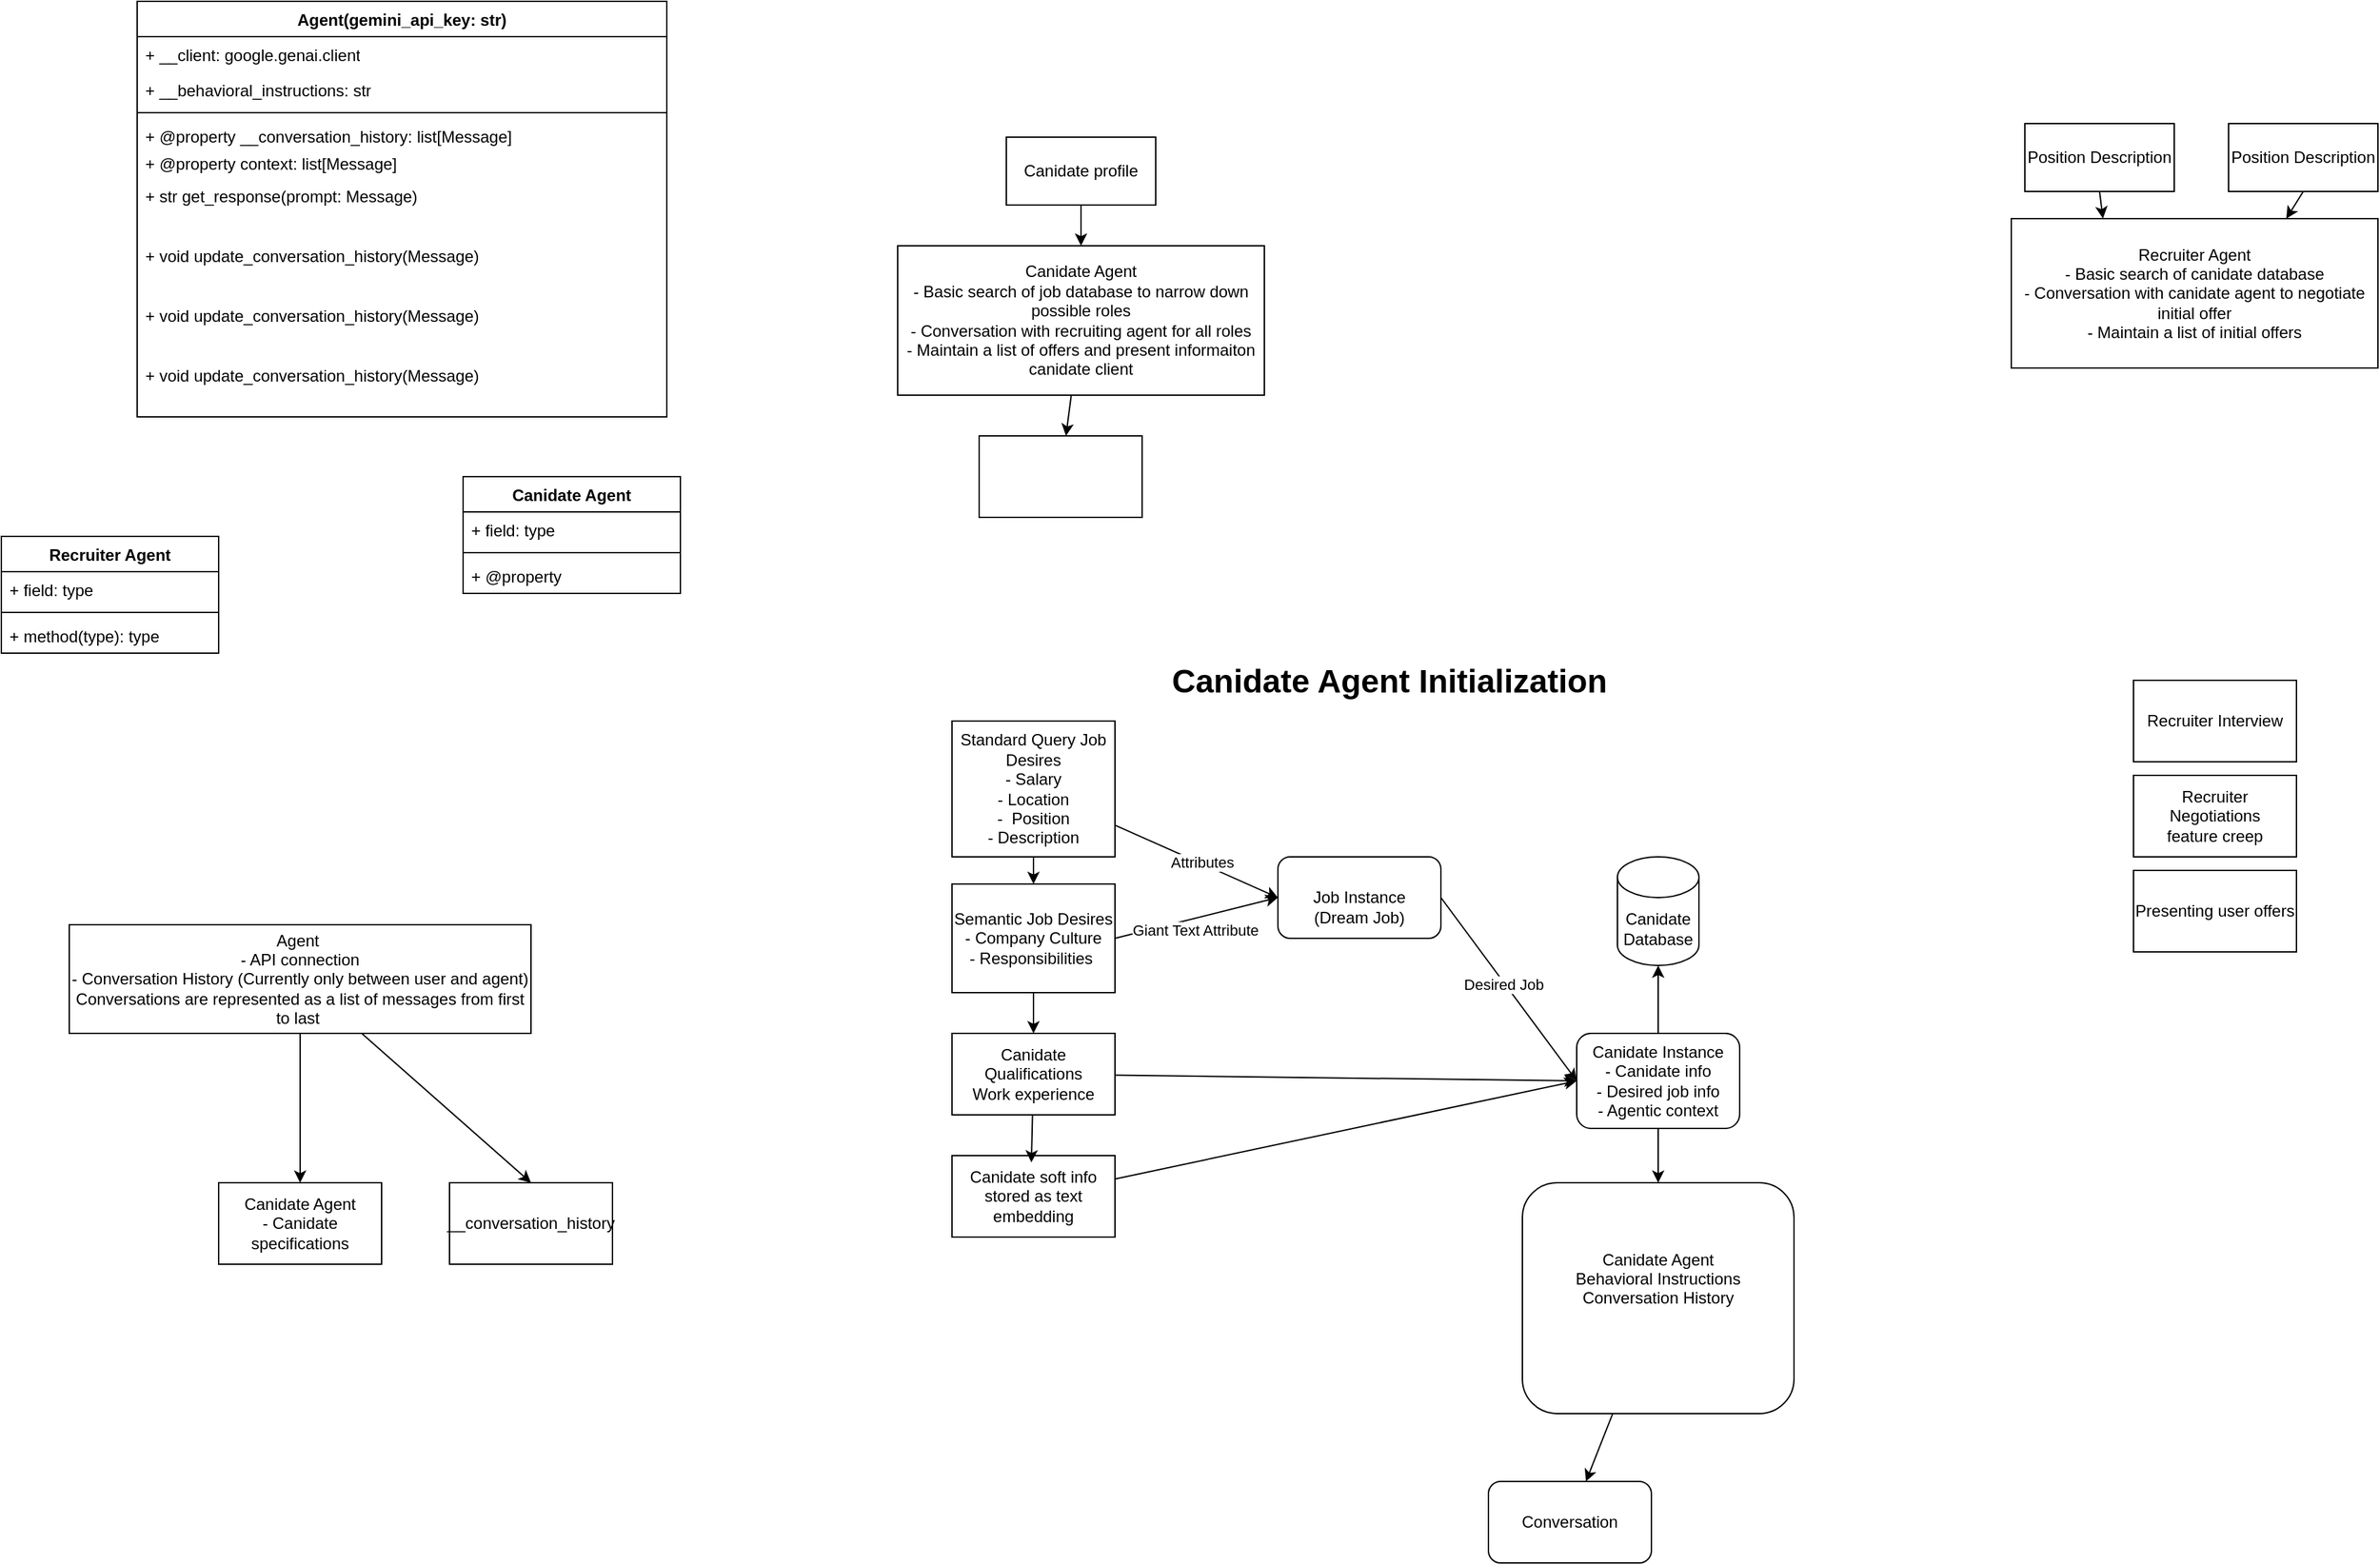 <mxfile>
    <diagram id="nXNv6R9ZOGS5gi4z82Ms" name="Page-1">
        <mxGraphModel dx="1475" dy="381" grid="1" gridSize="10" guides="1" tooltips="1" connect="1" arrows="1" fold="1" page="1" pageScale="1" pageWidth="850" pageHeight="1100" math="0" shadow="0">
            <root>
                <mxCell id="0"/>
                <mxCell id="1" parent="0"/>
                <mxCell id="17" style="edgeStyle=none;html=1;" parent="1" source="14" target="16" edge="1">
                    <mxGeometry relative="1" as="geometry"/>
                </mxCell>
                <mxCell id="14" value="Canidate profile" style="whiteSpace=wrap;html=1;" parent="1" vertex="1">
                    <mxGeometry x="70" y="340" width="110" height="50" as="geometry"/>
                </mxCell>
                <mxCell id="15" value="Recruiter Agent&lt;div&gt;- Basic search of canidate database&lt;/div&gt;&lt;div&gt;- Conversation with canidate agent to negotiate initial offer&lt;/div&gt;&lt;div&gt;- Maintain a list of initial offers&lt;/div&gt;" style="whiteSpace=wrap;html=1;" parent="1" vertex="1">
                    <mxGeometry x="810" y="400" width="270" height="110" as="geometry"/>
                </mxCell>
                <mxCell id="23" value="" style="edgeStyle=none;html=1;" parent="1" source="16" target="22" edge="1">
                    <mxGeometry relative="1" as="geometry"/>
                </mxCell>
                <mxCell id="16" value="Canidate Agent&lt;div&gt;- Basic search of job database to narrow down possible roles&lt;/div&gt;&lt;div&gt;- Conversation with recruiting agent for all roles&lt;/div&gt;&lt;div&gt;- Maintain a list of offers and present informaiton canidate client&lt;/div&gt;" style="whiteSpace=wrap;html=1;" parent="1" vertex="1">
                    <mxGeometry x="-10" y="420" width="270" height="110" as="geometry"/>
                </mxCell>
                <mxCell id="18" style="edgeStyle=none;html=1;entryX=0.25;entryY=0;entryDx=0;entryDy=0;exitX=0.5;exitY=1;exitDx=0;exitDy=0;" parent="1" source="20" target="15" edge="1">
                    <mxGeometry relative="1" as="geometry">
                        <mxPoint x="990" y="390" as="targetPoint"/>
                    </mxGeometry>
                </mxCell>
                <mxCell id="21" style="edgeStyle=none;html=1;exitX=0.5;exitY=1;exitDx=0;exitDy=0;entryX=0.75;entryY=0;entryDx=0;entryDy=0;" parent="1" source="19" target="15" edge="1">
                    <mxGeometry relative="1" as="geometry"/>
                </mxCell>
                <mxCell id="19" value="Position Description" style="whiteSpace=wrap;html=1;" parent="1" vertex="1">
                    <mxGeometry x="970" y="330" width="110" height="50" as="geometry"/>
                </mxCell>
                <mxCell id="20" value="Position Description" style="whiteSpace=wrap;html=1;" parent="1" vertex="1">
                    <mxGeometry x="820" y="330" width="110" height="50" as="geometry"/>
                </mxCell>
                <mxCell id="22" value="" style="whiteSpace=wrap;html=1;" parent="1" vertex="1">
                    <mxGeometry x="50" y="560" width="120" height="60" as="geometry"/>
                </mxCell>
                <mxCell id="28" value="" style="edgeStyle=none;html=1;entryX=0;entryY=0.5;entryDx=0;entryDy=0;" parent="1" source="25" target="66" edge="1">
                    <mxGeometry relative="1" as="geometry">
                        <mxPoint x="260" y="870" as="targetPoint"/>
                    </mxGeometry>
                </mxCell>
                <mxCell id="49" value="Attributes" style="edgeLabel;html=1;align=center;verticalAlign=middle;resizable=0;points=[];" parent="28" vertex="1" connectable="0">
                    <mxGeometry x="0.053" y="1" relative="1" as="geometry">
                        <mxPoint as="offset"/>
                    </mxGeometry>
                </mxCell>
                <mxCell id="46" value="" style="edgeStyle=none;html=1;" parent="1" source="25" target="45" edge="1">
                    <mxGeometry relative="1" as="geometry"/>
                </mxCell>
                <mxCell id="25" value="Standard Query Job Desires&lt;br&gt;&lt;div&gt;- Salary&lt;/div&gt;&lt;div&gt;- Location&lt;/div&gt;&lt;div&gt;-&amp;nbsp; Position&lt;/div&gt;&lt;div&gt;- Description&lt;/div&gt;" style="whiteSpace=wrap;html=1;" parent="1" vertex="1">
                    <mxGeometry x="30" y="770" width="120" height="100" as="geometry"/>
                </mxCell>
                <mxCell id="60" style="edgeStyle=none;html=1;exitX=1;exitY=0.5;exitDx=0;exitDy=0;entryX=0;entryY=0.5;entryDx=0;entryDy=0;" parent="1" source="66" target="67" edge="1">
                    <mxGeometry relative="1" as="geometry">
                        <mxPoint x="380" y="870" as="sourcePoint"/>
                        <mxPoint x="485.32" y="1036.19" as="targetPoint"/>
                    </mxGeometry>
                </mxCell>
                <mxCell id="62" value="Desired Job" style="edgeLabel;html=1;align=center;verticalAlign=middle;resizable=0;points=[];" parent="60" vertex="1" connectable="0">
                    <mxGeometry x="-0.074" y="-1" relative="1" as="geometry">
                        <mxPoint as="offset"/>
                    </mxGeometry>
                </mxCell>
                <mxCell id="59" value="" style="edgeStyle=none;html=1;entryX=0;entryY=0.5;entryDx=0;entryDy=0;" parent="1" source="29" target="67" edge="1">
                    <mxGeometry relative="1" as="geometry">
                        <mxPoint x="490" y="1034.348" as="targetPoint"/>
                    </mxGeometry>
                </mxCell>
                <mxCell id="29" value="Canidate Qualifications&lt;div&gt;Work experience&lt;/div&gt;" style="whiteSpace=wrap;html=1;" parent="1" vertex="1">
                    <mxGeometry x="30" y="1000" width="120" height="60" as="geometry"/>
                </mxCell>
                <mxCell id="68" style="edgeStyle=none;html=1;entryX=0;entryY=0.5;entryDx=0;entryDy=0;" parent="1" source="33" target="67" edge="1">
                    <mxGeometry relative="1" as="geometry"/>
                </mxCell>
                <mxCell id="33" value="Canidate soft info&lt;div&gt;stored as text embedding&lt;/div&gt;" style="whiteSpace=wrap;html=1;" parent="1" vertex="1">
                    <mxGeometry x="30" y="1090" width="120" height="60" as="geometry"/>
                </mxCell>
                <mxCell id="34" style="edgeStyle=none;html=1;entryX=0.487;entryY=0.084;entryDx=0;entryDy=0;entryPerimeter=0;" parent="1" source="29" target="33" edge="1">
                    <mxGeometry relative="1" as="geometry"/>
                </mxCell>
                <mxCell id="38" value="Presenting user offers" style="whiteSpace=wrap;html=1;" parent="1" vertex="1">
                    <mxGeometry x="900" y="880" width="120" height="60" as="geometry"/>
                </mxCell>
                <mxCell id="40" value="Recruiter Negotiations&lt;div&gt;feature creep&lt;/div&gt;" style="whiteSpace=wrap;html=1;" parent="1" vertex="1">
                    <mxGeometry x="900" y="810" width="120" height="60" as="geometry"/>
                </mxCell>
                <mxCell id="41" value="Recruiter Interview" style="whiteSpace=wrap;html=1;" parent="1" vertex="1">
                    <mxGeometry x="900" y="740" width="120" height="60" as="geometry"/>
                </mxCell>
                <mxCell id="47" style="edgeStyle=none;html=1;exitX=1;exitY=0.5;exitDx=0;exitDy=0;entryX=0;entryY=0.5;entryDx=0;entryDy=0;" parent="1" source="45" target="66" edge="1">
                    <mxGeometry relative="1" as="geometry">
                        <mxPoint x="260" y="870" as="targetPoint"/>
                    </mxGeometry>
                </mxCell>
                <mxCell id="48" value="Giant Text Attribute" style="edgeLabel;html=1;align=center;verticalAlign=middle;resizable=0;points=[];" parent="47" vertex="1" connectable="0">
                    <mxGeometry x="-0.117" y="-5" relative="1" as="geometry">
                        <mxPoint x="5" y="2" as="offset"/>
                    </mxGeometry>
                </mxCell>
                <mxCell id="51" style="edgeStyle=none;html=1;exitX=0.5;exitY=1;exitDx=0;exitDy=0;entryX=0.5;entryY=0;entryDx=0;entryDy=0;" parent="1" source="45" target="29" edge="1">
                    <mxGeometry relative="1" as="geometry"/>
                </mxCell>
                <mxCell id="45" value="Semantic Job Desires&lt;div&gt;- Company Culture&lt;/div&gt;&lt;div&gt;- Responsibilities&amp;nbsp;&lt;/div&gt;" style="whiteSpace=wrap;html=1;" parent="1" vertex="1">
                    <mxGeometry x="30" y="890" width="120" height="80" as="geometry"/>
                </mxCell>
                <mxCell id="50" value="Canidate Database" style="shape=cylinder3;whiteSpace=wrap;html=1;boundedLbl=1;backgroundOutline=1;size=15;" parent="1" vertex="1">
                    <mxGeometry x="520" y="870" width="60" height="80" as="geometry"/>
                </mxCell>
                <mxCell id="65" style="edgeStyle=none;html=1;exitX=0.5;exitY=0;exitDx=0;exitDy=0;entryX=0.5;entryY=1;entryDx=0;entryDy=0;entryPerimeter=0;" parent="1" source="67" target="50" edge="1">
                    <mxGeometry relative="1" as="geometry">
                        <mxPoint x="550" y="1000" as="sourcePoint"/>
                    </mxGeometry>
                </mxCell>
                <mxCell id="66" value="&lt;div&gt;&lt;br&gt;&lt;/div&gt;Job Instance&lt;div&gt;(Dream Job&lt;span style=&quot;background-color: transparent;&quot;&gt;)&lt;/span&gt;&lt;/div&gt;" style="rounded=1;whiteSpace=wrap;html=1;" parent="1" vertex="1">
                    <mxGeometry x="270" y="870" width="120" height="60" as="geometry"/>
                </mxCell>
                <mxCell id="79" style="edgeStyle=none;html=1;entryX=0.5;entryY=0;entryDx=0;entryDy=0;" parent="1" source="67" target="69" edge="1">
                    <mxGeometry relative="1" as="geometry"/>
                </mxCell>
                <mxCell id="67" value="Canidate Instance&lt;div&gt;&lt;div&gt;- Canidate info&lt;/div&gt;&lt;div&gt;- Desired job info&lt;/div&gt;&lt;div&gt;- Agentic context&lt;/div&gt;&lt;/div&gt;" style="rounded=1;whiteSpace=wrap;html=1;" parent="1" vertex="1">
                    <mxGeometry x="490" y="1000" width="120" height="70" as="geometry"/>
                </mxCell>
                <mxCell id="81" value="" style="edgeStyle=none;html=1;" parent="1" source="69" target="80" edge="1">
                    <mxGeometry relative="1" as="geometry"/>
                </mxCell>
                <mxCell id="69" value="Canidate Agent&lt;div&gt;&lt;span style=&quot;background-color: transparent;&quot;&gt;Behavioral Instructions&lt;/span&gt;&lt;div&gt;&lt;div&gt;Conversation History&lt;/div&gt;&lt;div&gt;&lt;br&gt;&lt;/div&gt;&lt;div&gt;&lt;br&gt;&lt;/div&gt;&lt;/div&gt;&lt;/div&gt;" style="rounded=1;whiteSpace=wrap;html=1;" parent="1" vertex="1">
                    <mxGeometry x="450" y="1110" width="200" height="170" as="geometry"/>
                </mxCell>
                <mxCell id="80" value="Conversation" style="whiteSpace=wrap;html=1;rounded=1;" parent="1" vertex="1">
                    <mxGeometry x="425" y="1330" width="120" height="60" as="geometry"/>
                </mxCell>
                <mxCell id="84" value="" style="edgeStyle=none;html=1;exitX=0.5;exitY=1;exitDx=0;exitDy=0;" parent="1" source="82" target="83" edge="1">
                    <mxGeometry relative="1" as="geometry"/>
                </mxCell>
                <mxCell id="90" style="edgeStyle=none;html=1;entryX=0.5;entryY=0;entryDx=0;entryDy=0;" edge="1" parent="1" source="82" target="91">
                    <mxGeometry relative="1" as="geometry">
                        <mxPoint x="-280" y="1110.0" as="targetPoint"/>
                    </mxGeometry>
                </mxCell>
                <mxCell id="82" value="Agent&amp;nbsp;&lt;div&gt;&lt;span style=&quot;background-color: transparent;&quot;&gt;- API connection&lt;/span&gt;&lt;div&gt;&lt;div&gt;- Conversation History (Currently only between user and agent)&lt;/div&gt;&lt;/div&gt;&lt;/div&gt;&lt;div&gt;Conversations are represented as a list of messages from first to last&amp;nbsp;&lt;/div&gt;" style="whiteSpace=wrap;html=1;" parent="1" vertex="1">
                    <mxGeometry x="-620" y="920" width="340" height="80" as="geometry"/>
                </mxCell>
                <mxCell id="83" value="Canidate Agent&lt;div&gt;- Canidate specifications&lt;/div&gt;" style="whiteSpace=wrap;html=1;" parent="1" vertex="1">
                    <mxGeometry x="-510" y="1110" width="120" height="60" as="geometry"/>
                </mxCell>
                <mxCell id="91" value="__conversation_history" style="whiteSpace=wrap;html=1;" vertex="1" parent="1">
                    <mxGeometry x="-340" y="1110" width="120" height="60" as="geometry"/>
                </mxCell>
                <mxCell id="94" value="&lt;h1 style=&quot;margin-top: 0px;&quot;&gt;Canidate Agent Initialization&lt;/h1&gt;" style="text;html=1;whiteSpace=wrap;overflow=hidden;rounded=0;" vertex="1" parent="1">
                    <mxGeometry x="190" y="720" width="350" height="40" as="geometry"/>
                </mxCell>
                <mxCell id="97" value="Agent(gemini_api_key: str)" style="swimlane;fontStyle=1;align=center;verticalAlign=top;childLayout=stackLayout;horizontal=1;startSize=26;horizontalStack=0;resizeParent=1;resizeParentMax=0;resizeLast=0;collapsible=1;marginBottom=0;whiteSpace=wrap;html=1;" vertex="1" parent="1">
                    <mxGeometry x="-570" y="240" width="390" height="306" as="geometry">
                        <mxRectangle x="-500" y="505" width="70" height="30" as="alternateBounds"/>
                    </mxGeometry>
                </mxCell>
                <mxCell id="98" value="+ __client: google.genai.client" style="text;strokeColor=none;fillColor=none;align=left;verticalAlign=top;spacingLeft=4;spacingRight=4;overflow=hidden;rotatable=0;points=[[0,0.5],[1,0.5]];portConstraint=eastwest;whiteSpace=wrap;html=1;" vertex="1" parent="97">
                    <mxGeometry y="26" width="390" height="26" as="geometry"/>
                </mxCell>
                <mxCell id="125" value="+ __behavioral_instructions: str" style="text;strokeColor=none;fillColor=none;align=left;verticalAlign=top;spacingLeft=4;spacingRight=4;overflow=hidden;rotatable=0;points=[[0,0.5],[1,0.5]];portConstraint=eastwest;whiteSpace=wrap;html=1;" vertex="1" parent="97">
                    <mxGeometry y="52" width="390" height="26" as="geometry"/>
                </mxCell>
                <mxCell id="99" value="" style="line;strokeWidth=1;fillColor=none;align=left;verticalAlign=middle;spacingTop=-1;spacingLeft=3;spacingRight=3;rotatable=0;labelPosition=right;points=[];portConstraint=eastwest;strokeColor=inherit;" vertex="1" parent="97">
                    <mxGeometry y="78" width="390" height="8" as="geometry"/>
                </mxCell>
                <mxCell id="101" value="+ @property __conversation_history: list[Message]" style="text;strokeColor=none;fillColor=none;align=left;verticalAlign=top;spacingLeft=4;spacingRight=4;overflow=hidden;rotatable=0;points=[[0,0.5],[1,0.5]];portConstraint=eastwest;whiteSpace=wrap;html=1;" vertex="1" parent="97">
                    <mxGeometry y="86" width="390" height="20" as="geometry"/>
                </mxCell>
                <mxCell id="144" value="+ @property context: list[Message]" style="text;strokeColor=none;fillColor=none;align=left;verticalAlign=top;spacingLeft=4;spacingRight=4;overflow=hidden;rotatable=0;points=[[0,0.5],[1,0.5]];portConstraint=eastwest;whiteSpace=wrap;html=1;" vertex="1" parent="97">
                    <mxGeometry y="106" width="390" height="24" as="geometry"/>
                </mxCell>
                <mxCell id="146" value="+ str get_response(prompt: Message)" style="text;strokeColor=none;fillColor=none;align=left;verticalAlign=top;spacingLeft=4;spacingRight=4;overflow=hidden;rotatable=0;points=[[0,0.5],[1,0.5]];portConstraint=eastwest;whiteSpace=wrap;html=1;" vertex="1" parent="97">
                    <mxGeometry y="130" width="390" height="44" as="geometry"/>
                </mxCell>
                <mxCell id="145" value="+ void update_conversation_history(Message)" style="text;strokeColor=none;fillColor=none;align=left;verticalAlign=top;spacingLeft=4;spacingRight=4;overflow=hidden;rotatable=0;points=[[0,0.5],[1,0.5]];portConstraint=eastwest;whiteSpace=wrap;html=1;" vertex="1" parent="97">
                    <mxGeometry y="174" width="390" height="44" as="geometry"/>
                </mxCell>
                <mxCell id="140" value="+ void update_conversation_history(Message)" style="text;strokeColor=none;fillColor=none;align=left;verticalAlign=top;spacingLeft=4;spacingRight=4;overflow=hidden;rotatable=0;points=[[0,0.5],[1,0.5]];portConstraint=eastwest;whiteSpace=wrap;html=1;" vertex="1" parent="97">
                    <mxGeometry y="218" width="390" height="44" as="geometry"/>
                </mxCell>
                <mxCell id="141" value="+ void update_conversation_history(Message)" style="text;strokeColor=none;fillColor=none;align=left;verticalAlign=top;spacingLeft=4;spacingRight=4;overflow=hidden;rotatable=0;points=[[0,0.5],[1,0.5]];portConstraint=eastwest;whiteSpace=wrap;html=1;" vertex="1" parent="97">
                    <mxGeometry y="262" width="390" height="44" as="geometry"/>
                </mxCell>
                <mxCell id="104" value="Recruiter Agent&lt;div&gt;&lt;br&gt;&lt;/div&gt;" style="swimlane;fontStyle=1;align=center;verticalAlign=top;childLayout=stackLayout;horizontal=1;startSize=26;horizontalStack=0;resizeParent=1;resizeParentMax=0;resizeLast=0;collapsible=1;marginBottom=0;whiteSpace=wrap;html=1;" vertex="1" parent="1">
                    <mxGeometry x="-670" y="634" width="160" height="86" as="geometry"/>
                </mxCell>
                <mxCell id="105" value="+ field: type" style="text;strokeColor=none;fillColor=none;align=left;verticalAlign=top;spacingLeft=4;spacingRight=4;overflow=hidden;rotatable=0;points=[[0,0.5],[1,0.5]];portConstraint=eastwest;whiteSpace=wrap;html=1;" vertex="1" parent="104">
                    <mxGeometry y="26" width="160" height="26" as="geometry"/>
                </mxCell>
                <mxCell id="106" value="" style="line;strokeWidth=1;fillColor=none;align=left;verticalAlign=middle;spacingTop=-1;spacingLeft=3;spacingRight=3;rotatable=0;labelPosition=right;points=[];portConstraint=eastwest;strokeColor=inherit;" vertex="1" parent="104">
                    <mxGeometry y="52" width="160" height="8" as="geometry"/>
                </mxCell>
                <mxCell id="107" value="+ method(type): type" style="text;strokeColor=none;fillColor=none;align=left;verticalAlign=top;spacingLeft=4;spacingRight=4;overflow=hidden;rotatable=0;points=[[0,0.5],[1,0.5]];portConstraint=eastwest;whiteSpace=wrap;html=1;" vertex="1" parent="104">
                    <mxGeometry y="60" width="160" height="26" as="geometry"/>
                </mxCell>
                <mxCell id="108" value="Canidate Agent" style="swimlane;fontStyle=1;align=center;verticalAlign=top;childLayout=stackLayout;horizontal=1;startSize=26;horizontalStack=0;resizeParent=1;resizeParentMax=0;resizeLast=0;collapsible=1;marginBottom=0;whiteSpace=wrap;html=1;" vertex="1" parent="1">
                    <mxGeometry x="-330" y="590" width="160" height="86" as="geometry"/>
                </mxCell>
                <mxCell id="109" value="+ field: type" style="text;strokeColor=none;fillColor=none;align=left;verticalAlign=top;spacingLeft=4;spacingRight=4;overflow=hidden;rotatable=0;points=[[0,0.5],[1,0.5]];portConstraint=eastwest;whiteSpace=wrap;html=1;" vertex="1" parent="108">
                    <mxGeometry y="26" width="160" height="26" as="geometry"/>
                </mxCell>
                <mxCell id="110" value="" style="line;strokeWidth=1;fillColor=none;align=left;verticalAlign=middle;spacingTop=-1;spacingLeft=3;spacingRight=3;rotatable=0;labelPosition=right;points=[];portConstraint=eastwest;strokeColor=inherit;" vertex="1" parent="108">
                    <mxGeometry y="52" width="160" height="8" as="geometry"/>
                </mxCell>
                <mxCell id="111" value="+ @property&amp;nbsp;" style="text;strokeColor=none;fillColor=none;align=left;verticalAlign=top;spacingLeft=4;spacingRight=4;overflow=hidden;rotatable=0;points=[[0,0.5],[1,0.5]];portConstraint=eastwest;whiteSpace=wrap;html=1;" vertex="1" parent="108">
                    <mxGeometry y="60" width="160" height="26" as="geometry"/>
                </mxCell>
            </root>
        </mxGraphModel>
    </diagram>
</mxfile>